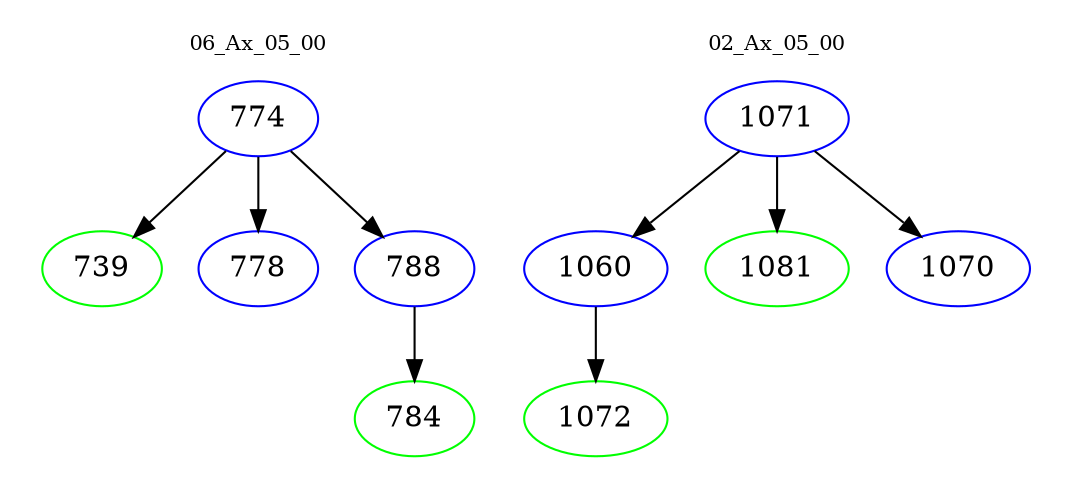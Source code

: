 digraph{
subgraph cluster_0 {
color = white
label = "06_Ax_05_00";
fontsize=10;
T0_774 [label="774", color="blue"]
T0_774 -> T0_739 [color="black"]
T0_739 [label="739", color="green"]
T0_774 -> T0_778 [color="black"]
T0_778 [label="778", color="blue"]
T0_774 -> T0_788 [color="black"]
T0_788 [label="788", color="blue"]
T0_788 -> T0_784 [color="black"]
T0_784 [label="784", color="green"]
}
subgraph cluster_1 {
color = white
label = "02_Ax_05_00";
fontsize=10;
T1_1071 [label="1071", color="blue"]
T1_1071 -> T1_1060 [color="black"]
T1_1060 [label="1060", color="blue"]
T1_1060 -> T1_1072 [color="black"]
T1_1072 [label="1072", color="green"]
T1_1071 -> T1_1081 [color="black"]
T1_1081 [label="1081", color="green"]
T1_1071 -> T1_1070 [color="black"]
T1_1070 [label="1070", color="blue"]
}
}
